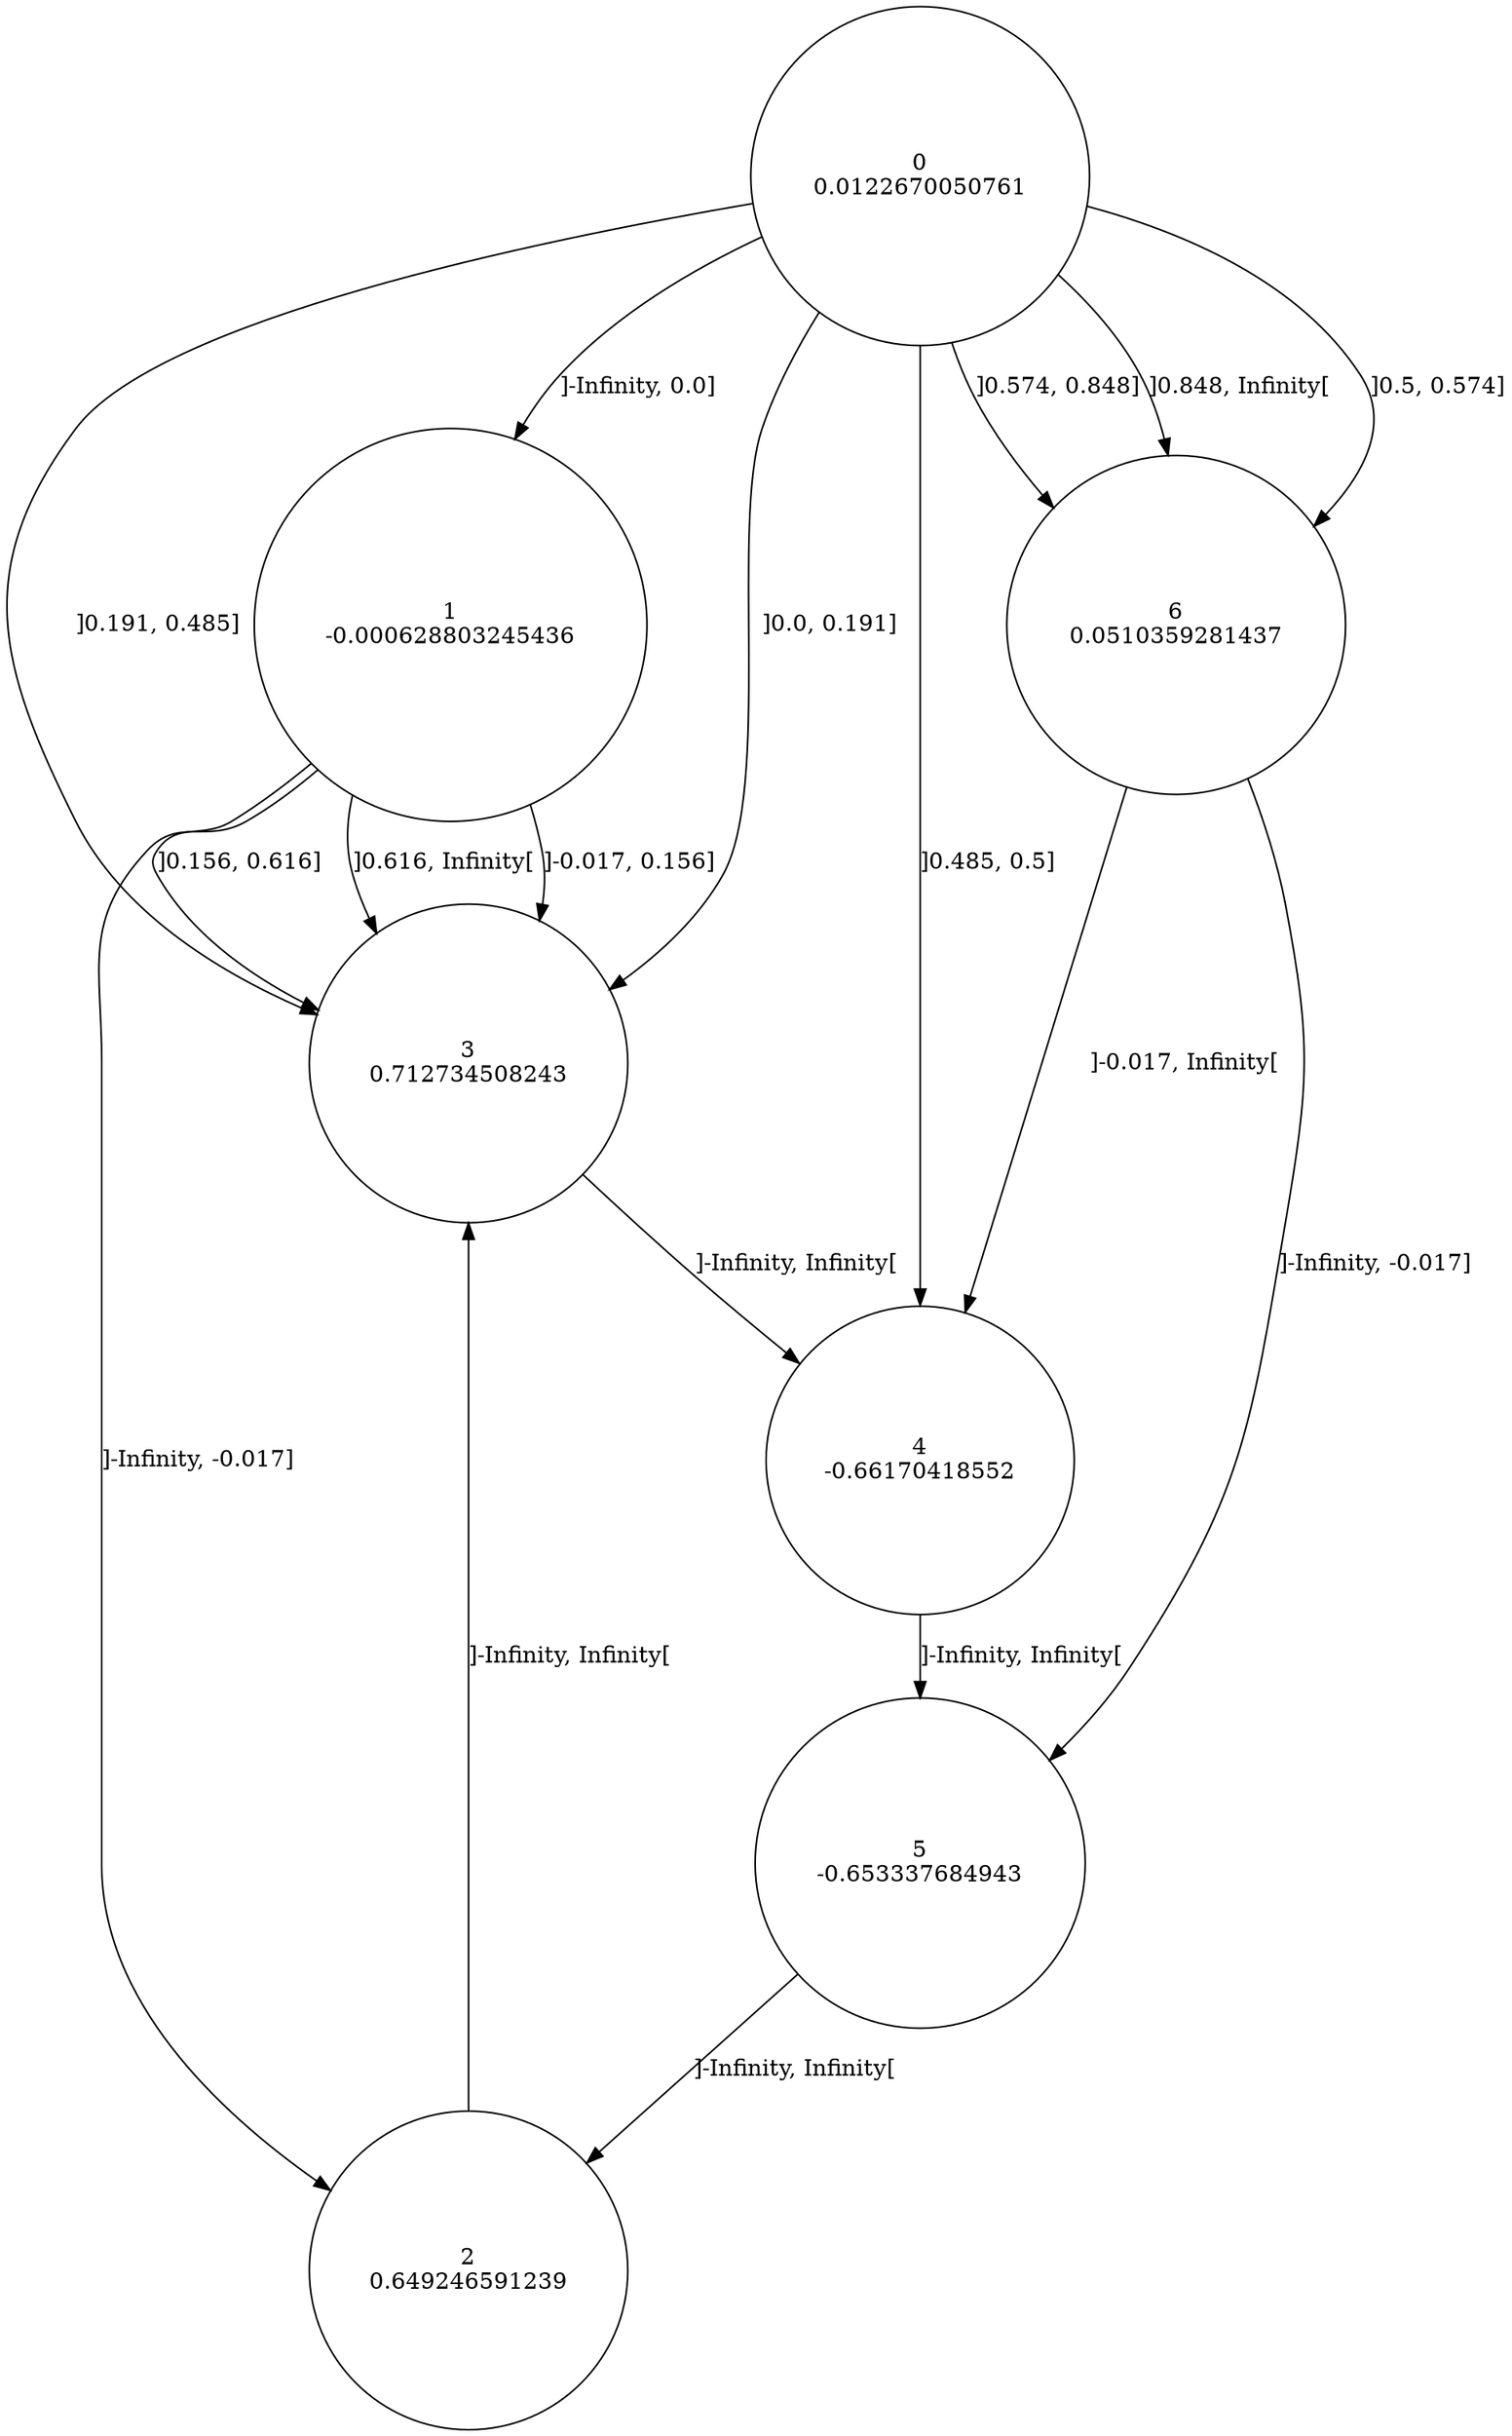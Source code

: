 digraph a {
0 [shape=circle, label="0\n0.0122670050761"];
	0 -> 1 [label="]-Infinity, 0.0]"];
	0 -> 3 [label="]0.0, 0.191]"];
	0 -> 3 [label="]0.191, 0.485]"];
	0 -> 4 [label="]0.485, 0.5]"];
	0 -> 6 [label="]0.5, 0.574]"];
	0 -> 6 [label="]0.574, 0.848]"];
	0 -> 6 [label="]0.848, Infinity["];
1 [shape=circle, label="1\n-0.000628803245436"];
	1 -> 2 [label="]-Infinity, -0.017]"];
	1 -> 3 [label="]-0.017, 0.156]"];
	1 -> 3 [label="]0.156, 0.616]"];
	1 -> 3 [label="]0.616, Infinity["];
2 [shape=circle, label="2\n0.649246591239"];
	2 -> 3 [label="]-Infinity, Infinity["];
3 [shape=circle, label="3\n0.712734508243"];
	3 -> 4 [label="]-Infinity, Infinity["];
4 [shape=circle, label="4\n-0.66170418552"];
	4 -> 5 [label="]-Infinity, Infinity["];
5 [shape=circle, label="5\n-0.653337684943"];
	5 -> 2 [label="]-Infinity, Infinity["];
6 [shape=circle, label="6\n0.0510359281437"];
	6 -> 5 [label="]-Infinity, -0.017]"];
	6 -> 4 [label="]-0.017, Infinity["];
}